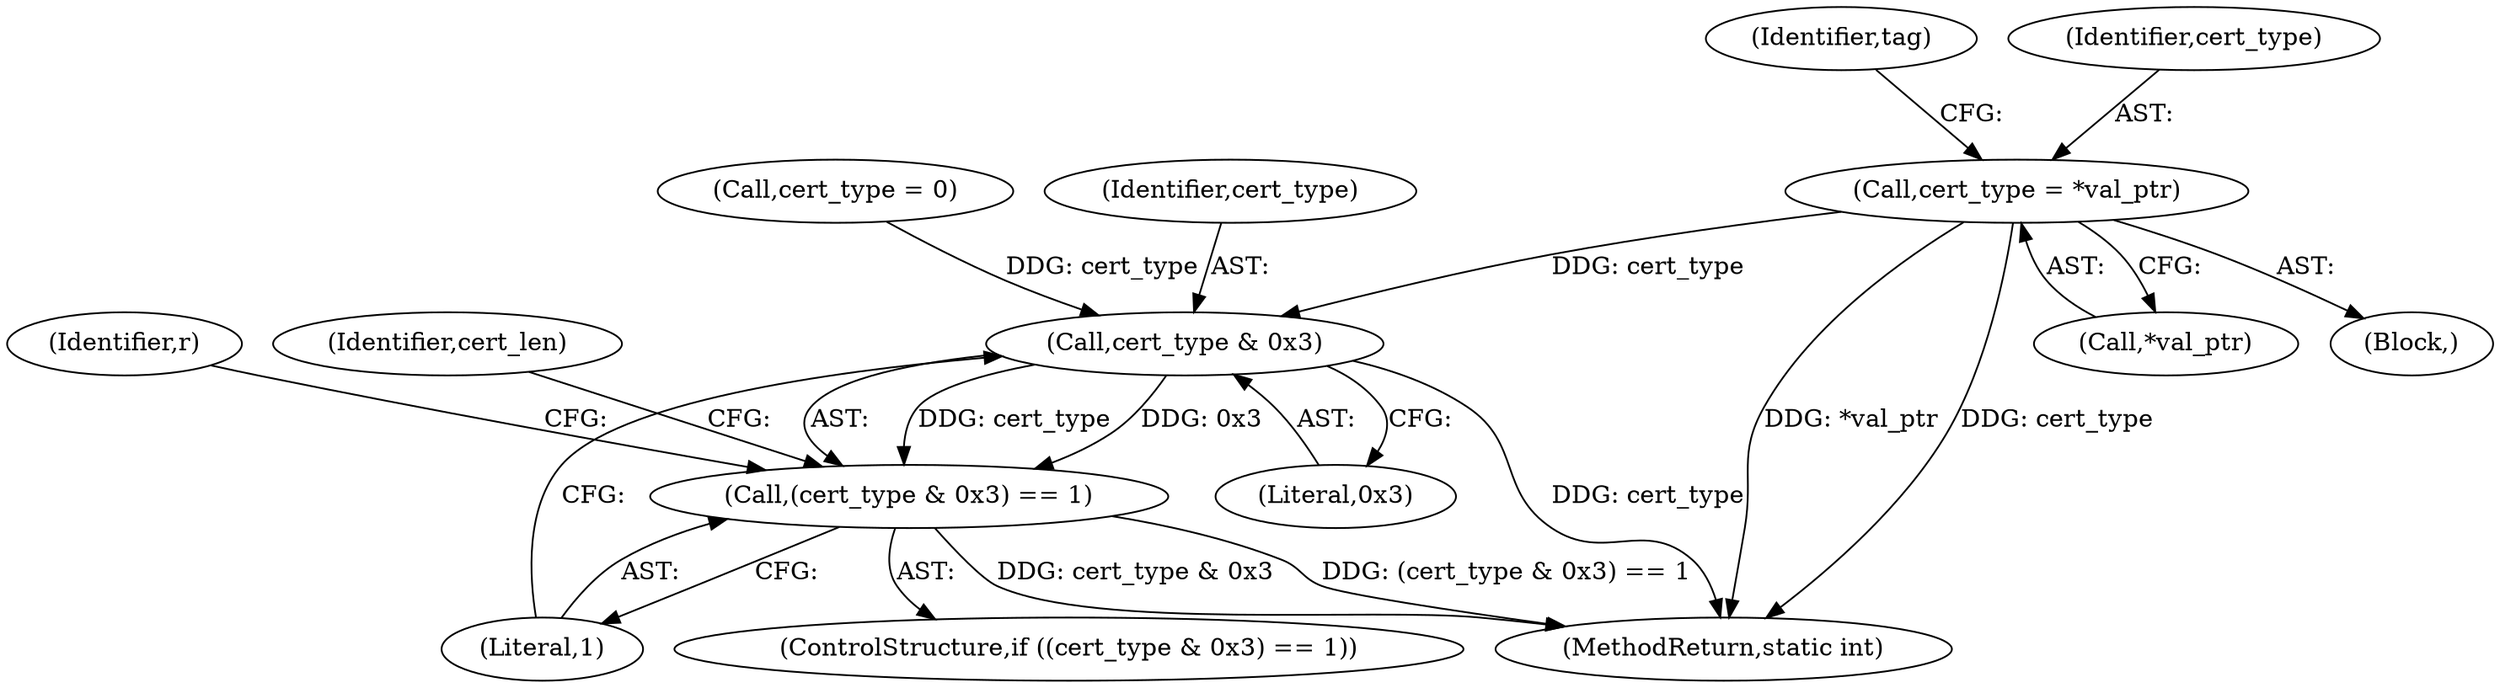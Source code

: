 digraph "0_OpenSC_8fe377e93b4b56060e5bbfb6f3142ceaeca744fa_3@pointer" {
"1000479" [label="(Call,cert_type = *val_ptr)"];
"1000507" [label="(Call,cert_type & 0x3)"];
"1000506" [label="(Call,(cert_type & 0x3) == 1)"];
"1000485" [label="(Identifier,tag)"];
"1000479" [label="(Call,cert_type = *val_ptr)"];
"1000507" [label="(Call,cert_type & 0x3)"];
"1000506" [label="(Call,(cert_type & 0x3) == 1)"];
"1000532" [label="(Identifier,cert_len)"];
"1000408" [label="(Call,cert_type = 0)"];
"1000513" [label="(Identifier,r)"];
"1000509" [label="(Literal,0x3)"];
"1000481" [label="(Call,*val_ptr)"];
"1000510" [label="(Literal,1)"];
"1000480" [label="(Identifier,cert_type)"];
"1000508" [label="(Identifier,cert_type)"];
"1000627" [label="(MethodReturn,static int)"];
"1000478" [label="(Block,)"];
"1000505" [label="(ControlStructure,if ((cert_type & 0x3) == 1))"];
"1000479" -> "1000478"  [label="AST: "];
"1000479" -> "1000481"  [label="CFG: "];
"1000480" -> "1000479"  [label="AST: "];
"1000481" -> "1000479"  [label="AST: "];
"1000485" -> "1000479"  [label="CFG: "];
"1000479" -> "1000627"  [label="DDG: cert_type"];
"1000479" -> "1000627"  [label="DDG: *val_ptr"];
"1000479" -> "1000507"  [label="DDG: cert_type"];
"1000507" -> "1000506"  [label="AST: "];
"1000507" -> "1000509"  [label="CFG: "];
"1000508" -> "1000507"  [label="AST: "];
"1000509" -> "1000507"  [label="AST: "];
"1000510" -> "1000507"  [label="CFG: "];
"1000507" -> "1000627"  [label="DDG: cert_type"];
"1000507" -> "1000506"  [label="DDG: cert_type"];
"1000507" -> "1000506"  [label="DDG: 0x3"];
"1000408" -> "1000507"  [label="DDG: cert_type"];
"1000506" -> "1000505"  [label="AST: "];
"1000506" -> "1000510"  [label="CFG: "];
"1000510" -> "1000506"  [label="AST: "];
"1000513" -> "1000506"  [label="CFG: "];
"1000532" -> "1000506"  [label="CFG: "];
"1000506" -> "1000627"  [label="DDG: (cert_type & 0x3) == 1"];
"1000506" -> "1000627"  [label="DDG: cert_type & 0x3"];
}
